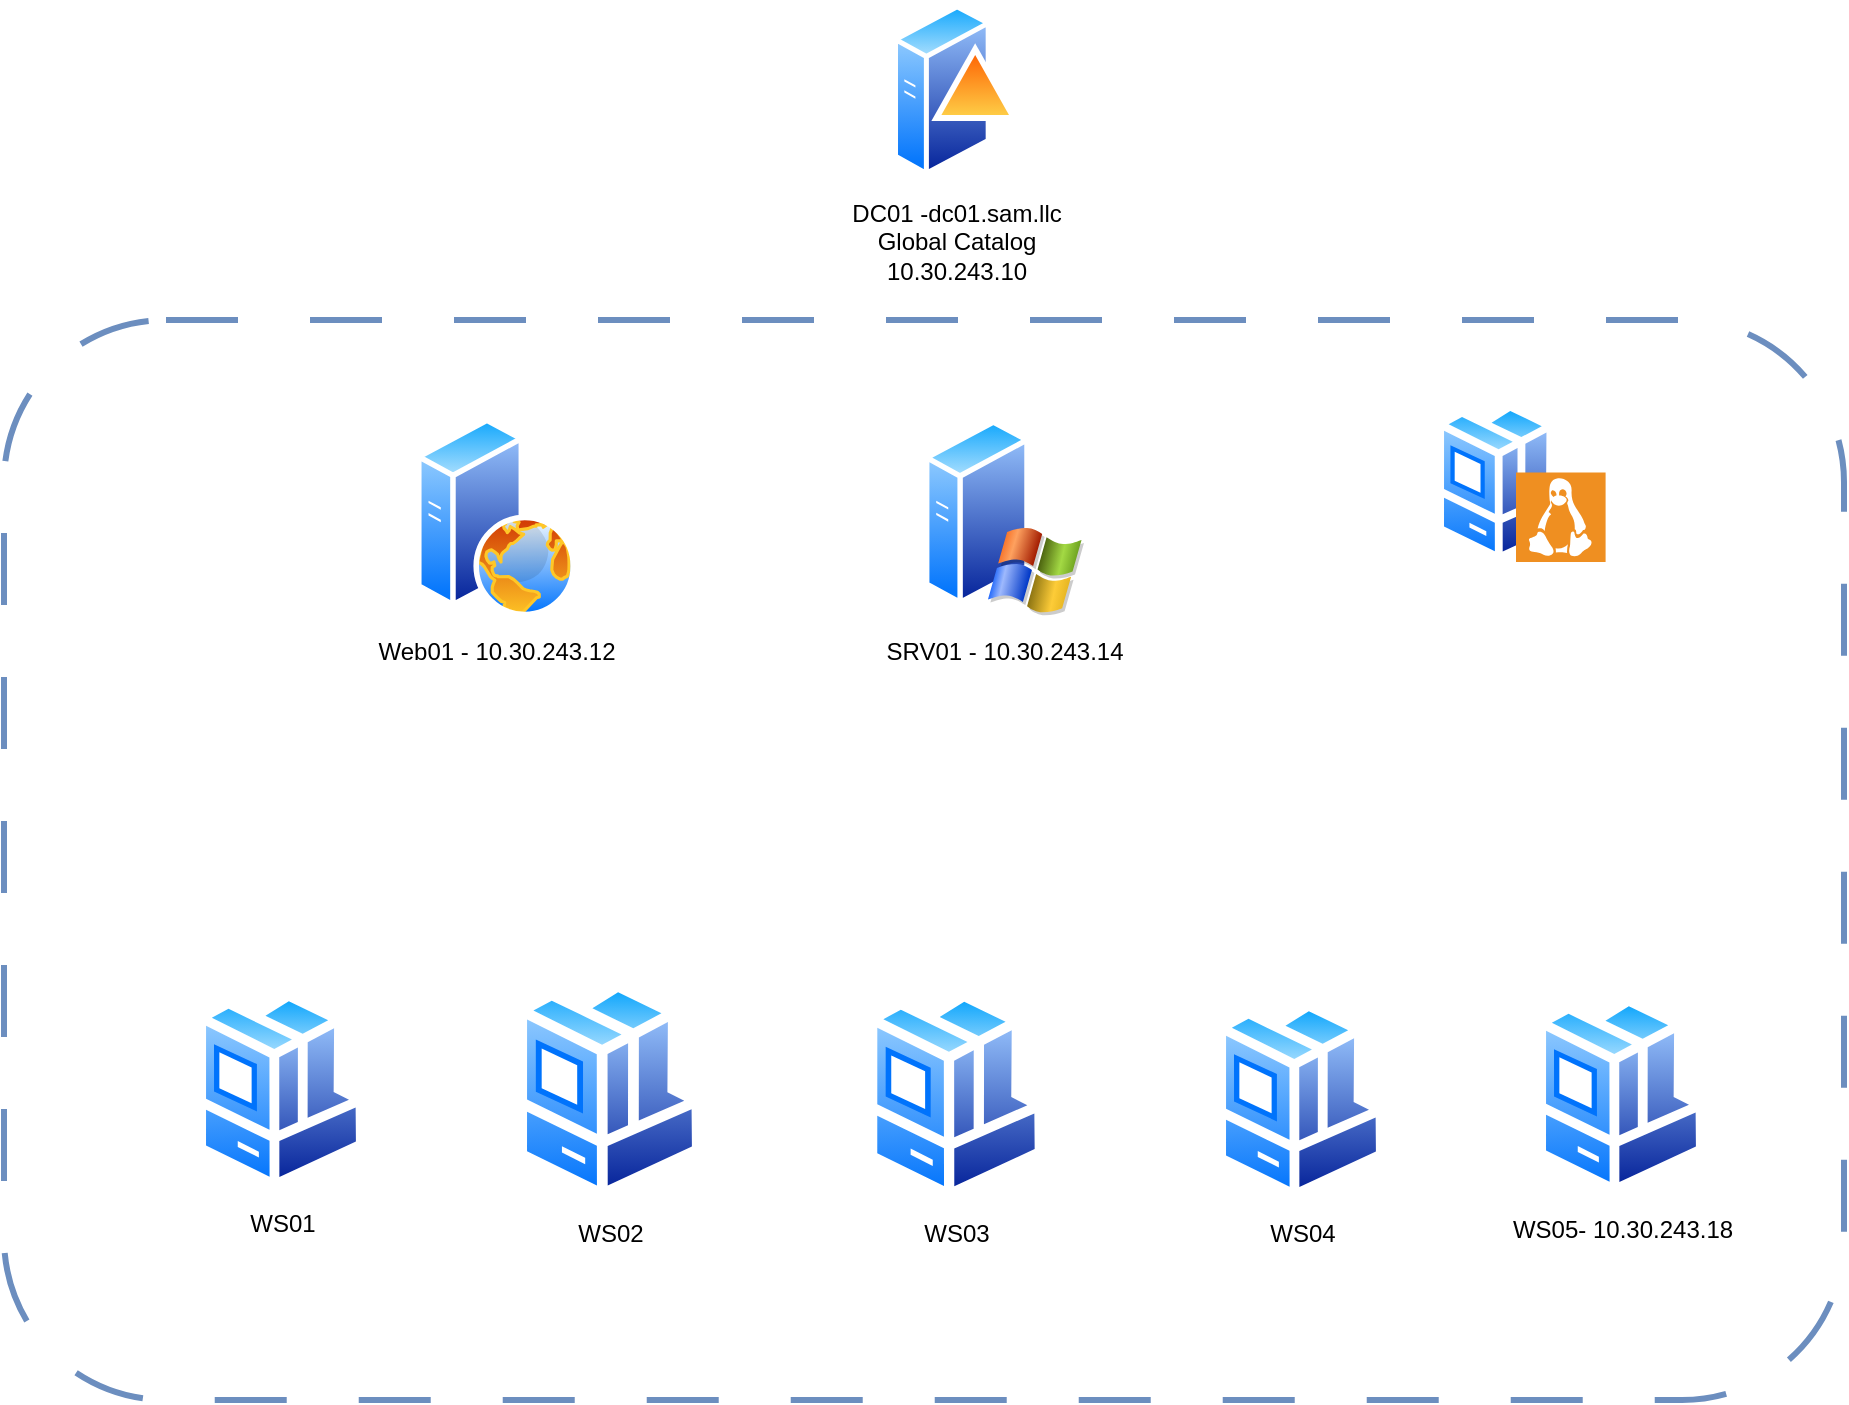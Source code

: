 <mxfile version="26.2.10">
  <diagram id="l8hXMBHkgcEJcSW0mbfh" name="Page-1">
    <mxGraphModel dx="1433" dy="758" grid="1" gridSize="10" guides="1" tooltips="1" connect="1" arrows="1" fold="1" page="1" pageScale="1" pageWidth="1169" pageHeight="827" math="0" shadow="0">
      <root>
        <mxCell id="0" />
        <mxCell id="1" parent="0" />
        <mxCell id="07V0SJCuCP9WHB_aUPou-1" value="DC01 -dc01.sam.llc&lt;div&gt;Global Catalog&lt;/div&gt;&lt;div&gt;10.30.243.10&lt;/div&gt;" style="image;aspect=fixed;perimeter=ellipsePerimeter;html=1;align=center;shadow=0;dashed=0;spacingTop=3;image=img/lib/active_directory/domain_controller.svg;" parent="1" vertex="1">
          <mxGeometry x="568.5" y="40" width="63" height="90" as="geometry" />
        </mxCell>
        <mxCell id="Dyzul8AylmX92G376tSa-2" value="" style="rounded=1;whiteSpace=wrap;html=1;fillColor=none;strokeColor=#6c8ebf;dashed=1;dashPattern=12 12;strokeWidth=3;" parent="1" vertex="1">
          <mxGeometry x="124" y="200" width="920" height="540" as="geometry" />
        </mxCell>
        <mxCell id="Dyzul8AylmX92G376tSa-7" value="&lt;div&gt;WS01&lt;/div&gt;&lt;div&gt;&lt;br&gt;&lt;/div&gt;" style="image;aspect=fixed;perimeter=ellipsePerimeter;html=1;align=center;shadow=0;dashed=0;spacingTop=3;image=img/lib/active_directory/workstation_client.svg;" parent="1" vertex="1">
          <mxGeometry x="220" y="535" width="85" height="100" as="geometry" />
        </mxCell>
        <mxCell id="Dyzul8AylmX92G376tSa-8" value="WS04" style="image;aspect=fixed;perimeter=ellipsePerimeter;html=1;align=center;shadow=0;dashed=0;spacingTop=3;image=img/lib/active_directory/workstation_client.svg;" parent="1" vertex="1">
          <mxGeometry x="730" y="540" width="85" height="100" as="geometry" />
        </mxCell>
        <mxCell id="Dyzul8AylmX92G376tSa-9" value="WS03" style="image;aspect=fixed;perimeter=ellipsePerimeter;html=1;align=center;shadow=0;dashed=0;spacingTop=3;image=img/lib/active_directory/workstation_client.svg;" parent="1" vertex="1">
          <mxGeometry x="555.37" y="535" width="89.25" height="105" as="geometry" />
        </mxCell>
        <mxCell id="Dyzul8AylmX92G376tSa-10" value="WS02" style="image;aspect=fixed;perimeter=ellipsePerimeter;html=1;align=center;shadow=0;dashed=0;spacingTop=3;image=img/lib/active_directory/workstation_client.svg;" parent="1" vertex="1">
          <mxGeometry x="380" y="530" width="93.5" height="110" as="geometry" />
        </mxCell>
        <mxCell id="Dyzul8AylmX92G376tSa-11" value="WS05- 10.30.243.18&lt;div&gt;&lt;br&gt;&lt;/div&gt;" style="image;aspect=fixed;perimeter=ellipsePerimeter;html=1;align=center;shadow=0;dashed=0;spacingTop=3;image=img/lib/active_directory/workstation_client.svg;" parent="1" vertex="1">
          <mxGeometry x="890" y="537.5" width="85" height="100" as="geometry" />
        </mxCell>
        <mxCell id="Dyzul8AylmX92G376tSa-13" value="Web01 - 10.30.243.12&lt;div&gt;&lt;br&gt;&lt;/div&gt;" style="image;aspect=fixed;perimeter=ellipsePerimeter;html=1;align=center;shadow=0;dashed=0;spacingTop=3;image=img/lib/active_directory/web_server.svg;" parent="1" vertex="1">
          <mxGeometry x="330" y="248.6" width="80" height="100" as="geometry" />
        </mxCell>
        <mxCell id="0gUy5db2iox2PvPDTKhW-2" value="" style="image;aspect=fixed;perimeter=ellipsePerimeter;html=1;align=center;shadow=0;dashed=0;spacingTop=3;image=img/lib/active_directory/workstation_client.svg;" vertex="1" parent="1">
          <mxGeometry x="840" y="241" width="68" height="80" as="geometry" />
        </mxCell>
        <mxCell id="Dyzul8AylmX92G376tSa-15" value="" style="shadow=0;dashed=0;html=1;strokeColor=none;fillColor=#EF8F21;labelPosition=center;verticalLabelPosition=bottom;verticalAlign=top;align=center;outlineConnect=0;shape=mxgraph.veeam.linux;" parent="1" vertex="1">
          <mxGeometry x="880" y="276.2" width="44.8" height="44.8" as="geometry" />
        </mxCell>
        <mxCell id="0gUy5db2iox2PvPDTKhW-3" value="&lt;div&gt;SRV01 - 10.30.243.14&lt;/div&gt;&lt;div&gt;&lt;br&gt;&lt;/div&gt;" style="image;aspect=fixed;perimeter=ellipsePerimeter;html=1;align=center;shadow=0;dashed=0;spacingTop=3;image=img/lib/active_directory/windows_server_2.svg;" vertex="1" parent="1">
          <mxGeometry x="584" y="248.6" width="80" height="100" as="geometry" />
        </mxCell>
      </root>
    </mxGraphModel>
  </diagram>
</mxfile>

